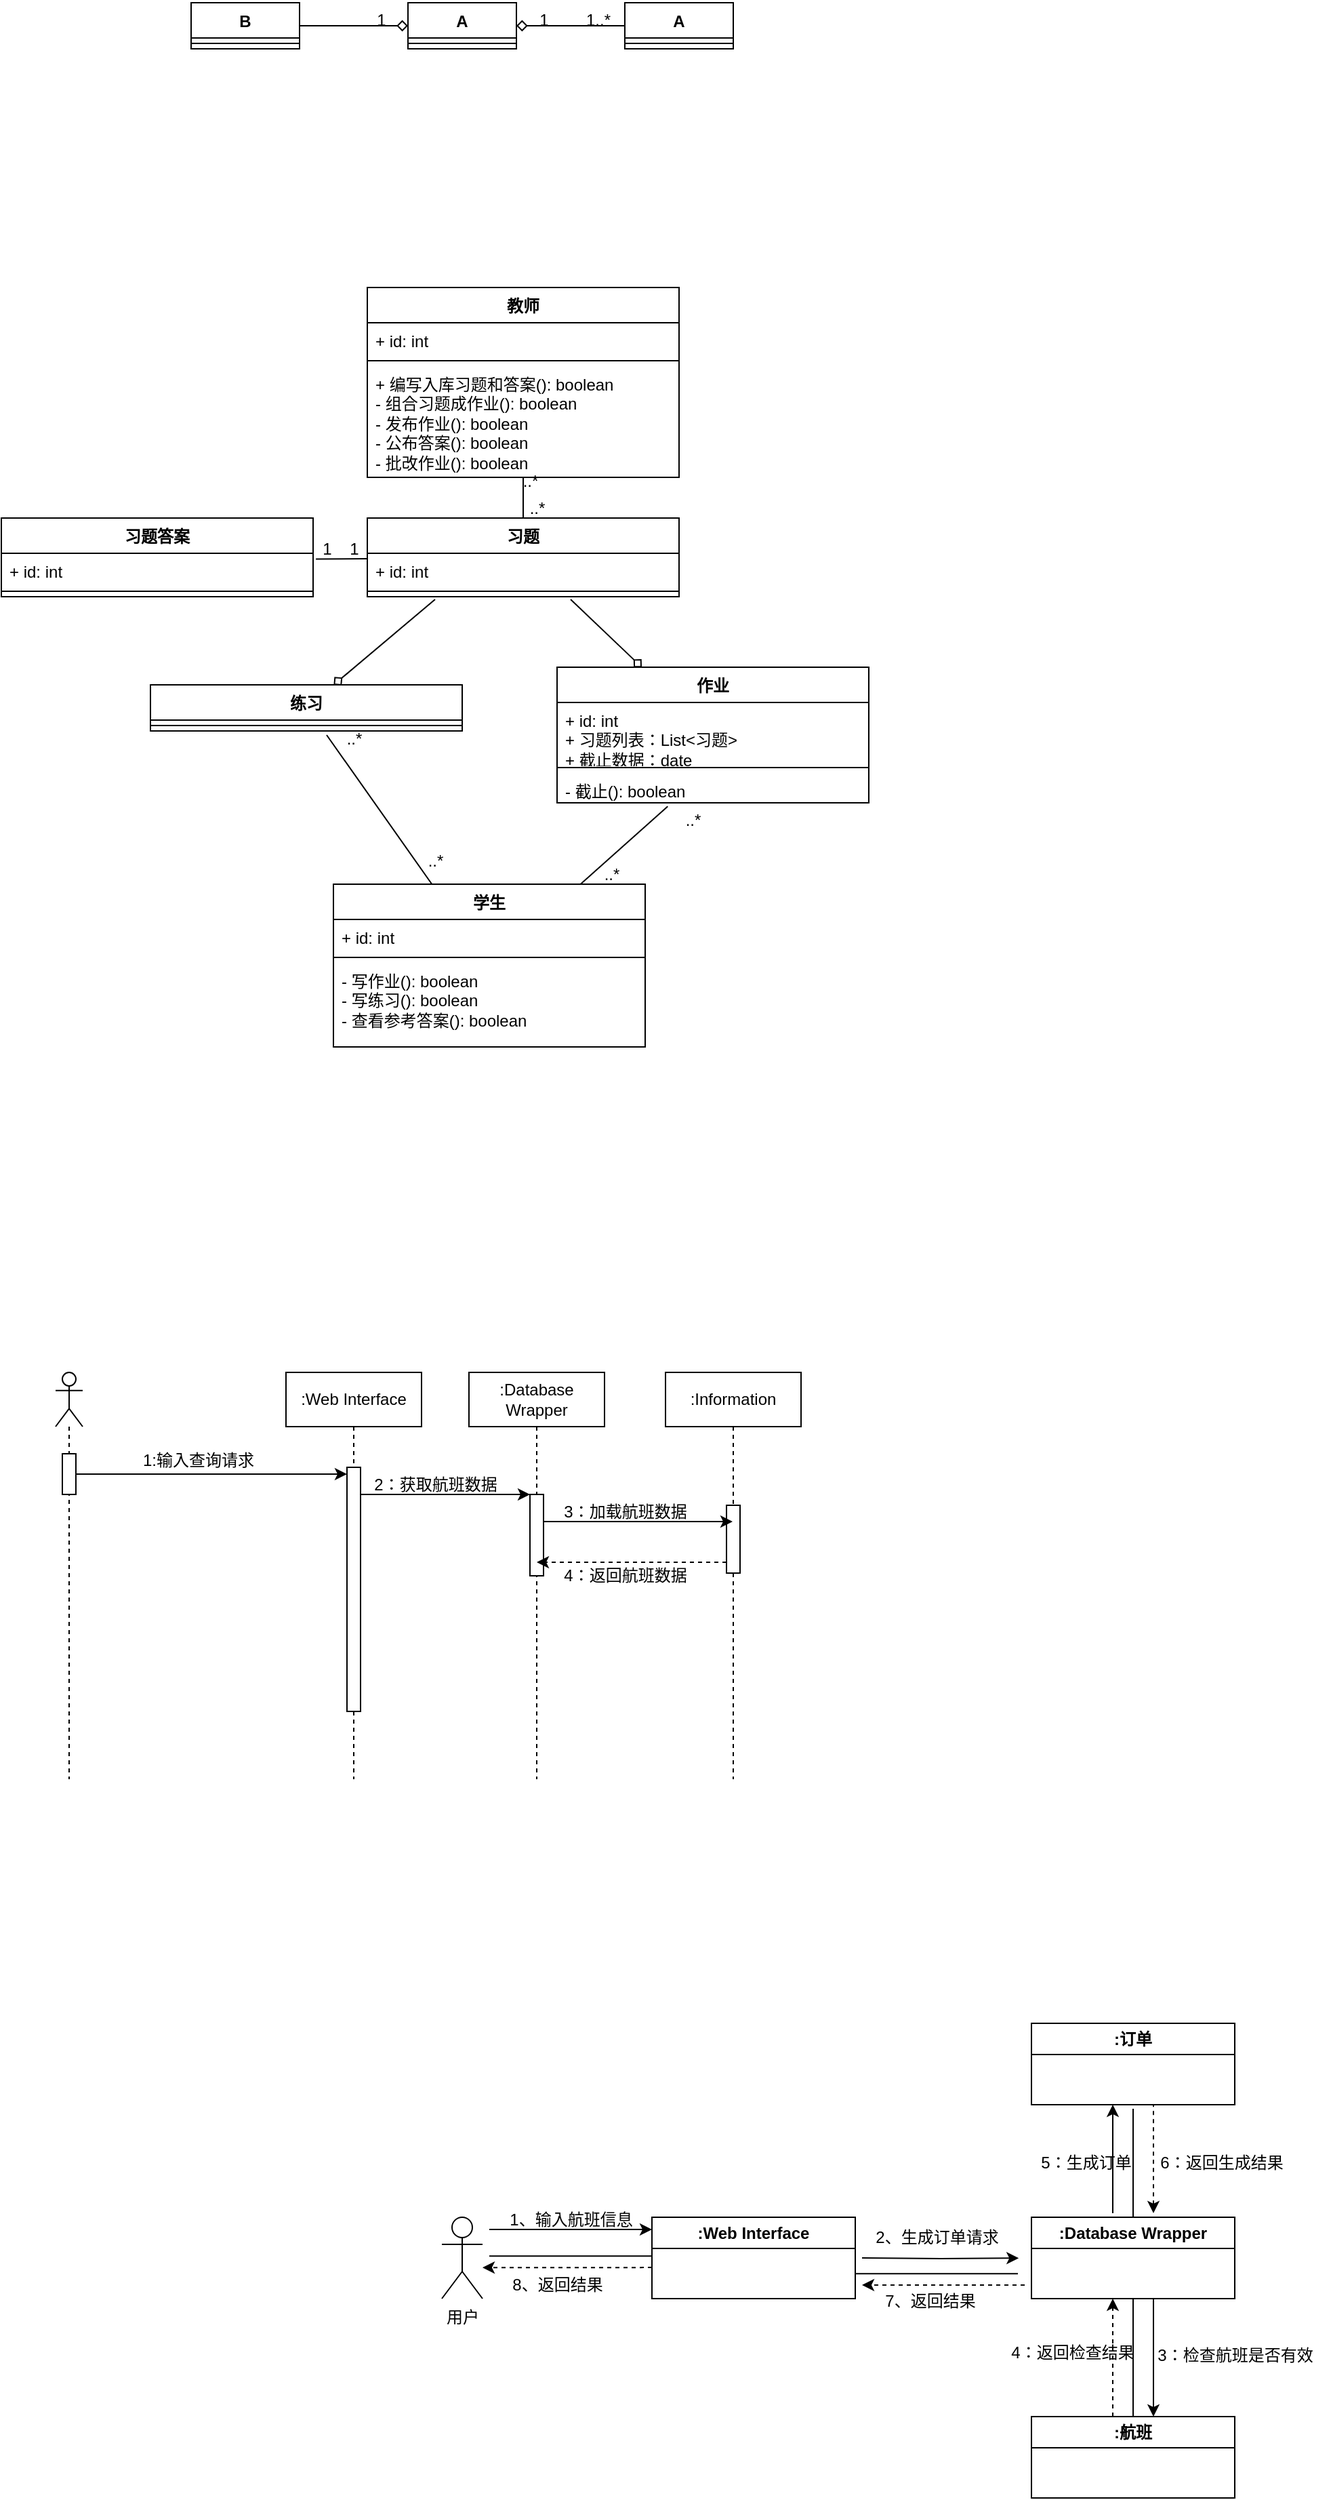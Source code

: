 <mxfile version="22.1.4" type="github">
  <diagram name="第 1 页" id="yxxtLZjnxe9j1lW8a8r0">
    <mxGraphModel dx="1054" dy="607" grid="1" gridSize="10" guides="1" tooltips="1" connect="1" arrows="1" fold="1" page="1" pageScale="1" pageWidth="3300" pageHeight="4681" math="0" shadow="0">
      <root>
        <mxCell id="0" />
        <mxCell id="1" parent="0" />
        <mxCell id="qTDh2ZvKY7jQ9mrS4ECN-1" value="B" style="swimlane;fontStyle=1;align=center;verticalAlign=top;childLayout=stackLayout;horizontal=1;startSize=26;horizontalStack=0;resizeParent=1;resizeParentMax=0;resizeLast=0;collapsible=1;marginBottom=0;whiteSpace=wrap;html=1;" vertex="1" parent="1">
          <mxGeometry x="240" y="280" width="80" height="34" as="geometry" />
        </mxCell>
        <mxCell id="qTDh2ZvKY7jQ9mrS4ECN-3" value="" style="line;strokeWidth=1;fillColor=none;align=left;verticalAlign=middle;spacingTop=-1;spacingLeft=3;spacingRight=3;rotatable=0;labelPosition=right;points=[];portConstraint=eastwest;strokeColor=inherit;" vertex="1" parent="qTDh2ZvKY7jQ9mrS4ECN-1">
          <mxGeometry y="26" width="80" height="8" as="geometry" />
        </mxCell>
        <mxCell id="qTDh2ZvKY7jQ9mrS4ECN-17" value="C" style="swimlane;fontStyle=1;align=center;verticalAlign=top;childLayout=stackLayout;horizontal=1;startSize=26;horizontalStack=0;resizeParent=1;resizeParentMax=0;resizeLast=0;collapsible=1;marginBottom=0;whiteSpace=wrap;html=1;" vertex="1" parent="1">
          <mxGeometry x="560" y="280" width="80" height="34" as="geometry" />
        </mxCell>
        <mxCell id="qTDh2ZvKY7jQ9mrS4ECN-18" value="" style="line;strokeWidth=1;fillColor=none;align=left;verticalAlign=middle;spacingTop=-1;spacingLeft=3;spacingRight=3;rotatable=0;labelPosition=right;points=[];portConstraint=eastwest;strokeColor=inherit;" vertex="1" parent="qTDh2ZvKY7jQ9mrS4ECN-17">
          <mxGeometry y="26" width="80" height="8" as="geometry" />
        </mxCell>
        <mxCell id="qTDh2ZvKY7jQ9mrS4ECN-26" value="" style="edgeStyle=orthogonalEdgeStyle;rounded=0;orthogonalLoop=1;jettySize=auto;html=1;endArrow=none;endFill=0;startArrow=diamond;startFill=0;" edge="1" parent="1" source="qTDh2ZvKY7jQ9mrS4ECN-19" target="qTDh2ZvKY7jQ9mrS4ECN-24">
          <mxGeometry relative="1" as="geometry" />
        </mxCell>
        <mxCell id="qTDh2ZvKY7jQ9mrS4ECN-27" value="" style="edgeStyle=orthogonalEdgeStyle;rounded=0;orthogonalLoop=1;jettySize=auto;html=1;entryX=1;entryY=0.5;entryDx=0;entryDy=0;endArrow=none;endFill=0;startArrow=diamond;startFill=0;" edge="1" parent="1" source="qTDh2ZvKY7jQ9mrS4ECN-19" target="qTDh2ZvKY7jQ9mrS4ECN-1">
          <mxGeometry relative="1" as="geometry">
            <Array as="points" />
          </mxGeometry>
        </mxCell>
        <mxCell id="qTDh2ZvKY7jQ9mrS4ECN-19" value="A" style="swimlane;fontStyle=1;align=center;verticalAlign=top;childLayout=stackLayout;horizontal=1;startSize=26;horizontalStack=0;resizeParent=1;resizeParentMax=0;resizeLast=0;collapsible=1;marginBottom=0;whiteSpace=wrap;html=1;" vertex="1" parent="1">
          <mxGeometry x="400" y="280" width="80" height="34" as="geometry" />
        </mxCell>
        <mxCell id="qTDh2ZvKY7jQ9mrS4ECN-20" value="" style="line;strokeWidth=1;fillColor=none;align=left;verticalAlign=middle;spacingTop=-1;spacingLeft=3;spacingRight=3;rotatable=0;labelPosition=right;points=[];portConstraint=eastwest;strokeColor=inherit;" vertex="1" parent="qTDh2ZvKY7jQ9mrS4ECN-19">
          <mxGeometry y="26" width="80" height="8" as="geometry" />
        </mxCell>
        <mxCell id="qTDh2ZvKY7jQ9mrS4ECN-24" value="A" style="swimlane;fontStyle=1;align=center;verticalAlign=top;childLayout=stackLayout;horizontal=1;startSize=26;horizontalStack=0;resizeParent=1;resizeParentMax=0;resizeLast=0;collapsible=1;marginBottom=0;whiteSpace=wrap;html=1;" vertex="1" parent="1">
          <mxGeometry x="560" y="280" width="80" height="34" as="geometry" />
        </mxCell>
        <mxCell id="qTDh2ZvKY7jQ9mrS4ECN-25" value="" style="line;strokeWidth=1;fillColor=none;align=left;verticalAlign=middle;spacingTop=-1;spacingLeft=3;spacingRight=3;rotatable=0;labelPosition=right;points=[];portConstraint=eastwest;strokeColor=inherit;" vertex="1" parent="qTDh2ZvKY7jQ9mrS4ECN-24">
          <mxGeometry y="26" width="80" height="8" as="geometry" />
        </mxCell>
        <mxCell id="qTDh2ZvKY7jQ9mrS4ECN-29" value="1..*" style="text;html=1;align=center;verticalAlign=middle;resizable=0;points=[];autosize=1;strokeColor=none;fillColor=none;" vertex="1" parent="1">
          <mxGeometry x="520" y="278" width="40" height="30" as="geometry" />
        </mxCell>
        <mxCell id="qTDh2ZvKY7jQ9mrS4ECN-31" value="1" style="text;html=1;align=center;verticalAlign=middle;resizable=0;points=[];autosize=1;strokeColor=none;fillColor=none;" vertex="1" parent="1">
          <mxGeometry x="485" y="278" width="30" height="30" as="geometry" />
        </mxCell>
        <mxCell id="qTDh2ZvKY7jQ9mrS4ECN-32" value="1" style="text;html=1;align=center;verticalAlign=middle;resizable=0;points=[];autosize=1;strokeColor=none;fillColor=none;" vertex="1" parent="1">
          <mxGeometry x="365" y="278" width="30" height="30" as="geometry" />
        </mxCell>
        <mxCell id="qTDh2ZvKY7jQ9mrS4ECN-60" value="" style="edgeStyle=orthogonalEdgeStyle;rounded=0;orthogonalLoop=1;jettySize=auto;html=1;entryX=0.5;entryY=0;entryDx=0;entryDy=0;endArrow=none;endFill=0;" edge="1" parent="1" source="qTDh2ZvKY7jQ9mrS4ECN-33" target="qTDh2ZvKY7jQ9mrS4ECN-42">
          <mxGeometry relative="1" as="geometry">
            <Array as="points">
              <mxPoint x="485" y="650" />
              <mxPoint x="485" y="650" />
            </Array>
          </mxGeometry>
        </mxCell>
        <mxCell id="qTDh2ZvKY7jQ9mrS4ECN-33" value="教师" style="swimlane;fontStyle=1;align=center;verticalAlign=top;childLayout=stackLayout;horizontal=1;startSize=26;horizontalStack=0;resizeParent=1;resizeParentMax=0;resizeLast=0;collapsible=1;marginBottom=0;whiteSpace=wrap;html=1;" vertex="1" parent="1">
          <mxGeometry x="370" y="490" width="230" height="140" as="geometry" />
        </mxCell>
        <mxCell id="qTDh2ZvKY7jQ9mrS4ECN-34" value="+ id: int" style="text;strokeColor=none;fillColor=none;align=left;verticalAlign=top;spacingLeft=4;spacingRight=4;overflow=hidden;rotatable=0;points=[[0,0.5],[1,0.5]];portConstraint=eastwest;whiteSpace=wrap;html=1;" vertex="1" parent="qTDh2ZvKY7jQ9mrS4ECN-33">
          <mxGeometry y="26" width="230" height="24" as="geometry" />
        </mxCell>
        <mxCell id="qTDh2ZvKY7jQ9mrS4ECN-35" value="" style="line;strokeWidth=1;fillColor=none;align=left;verticalAlign=middle;spacingTop=-1;spacingLeft=3;spacingRight=3;rotatable=0;labelPosition=right;points=[];portConstraint=eastwest;strokeColor=inherit;" vertex="1" parent="qTDh2ZvKY7jQ9mrS4ECN-33">
          <mxGeometry y="50" width="230" height="8" as="geometry" />
        </mxCell>
        <mxCell id="qTDh2ZvKY7jQ9mrS4ECN-36" value="+ 编写入库习题和答案(): boolean&lt;br&gt;- 组合习题成作业(): boolean&lt;br&gt;- 发布作业(): boolean&lt;br&gt;- 公布答案(): boolean&lt;br&gt;- 批改作业(): boolean" style="text;strokeColor=none;fillColor=none;align=left;verticalAlign=top;spacingLeft=4;spacingRight=4;overflow=hidden;rotatable=0;points=[[0,0.5],[1,0.5]];portConstraint=eastwest;whiteSpace=wrap;html=1;" vertex="1" parent="qTDh2ZvKY7jQ9mrS4ECN-33">
          <mxGeometry y="58" width="230" height="82" as="geometry" />
        </mxCell>
        <mxCell id="qTDh2ZvKY7jQ9mrS4ECN-65" value="" style="rounded=0;orthogonalLoop=1;jettySize=auto;html=1;endArrow=none;endFill=0;" edge="1" parent="1" source="qTDh2ZvKY7jQ9mrS4ECN-38">
          <mxGeometry relative="1" as="geometry">
            <mxPoint x="340" y="820" as="targetPoint" />
          </mxGeometry>
        </mxCell>
        <mxCell id="qTDh2ZvKY7jQ9mrS4ECN-66" value="" style="rounded=0;orthogonalLoop=1;jettySize=auto;html=1;entryX=0.355;entryY=1.119;entryDx=0;entryDy=0;entryPerimeter=0;endArrow=none;endFill=0;" edge="1" parent="1" source="qTDh2ZvKY7jQ9mrS4ECN-38" target="qTDh2ZvKY7jQ9mrS4ECN-56">
          <mxGeometry relative="1" as="geometry" />
        </mxCell>
        <mxCell id="qTDh2ZvKY7jQ9mrS4ECN-38" value="学生" style="swimlane;fontStyle=1;align=center;verticalAlign=top;childLayout=stackLayout;horizontal=1;startSize=26;horizontalStack=0;resizeParent=1;resizeParentMax=0;resizeLast=0;collapsible=1;marginBottom=0;whiteSpace=wrap;html=1;" vertex="1" parent="1">
          <mxGeometry x="345" y="930" width="230" height="120" as="geometry" />
        </mxCell>
        <mxCell id="qTDh2ZvKY7jQ9mrS4ECN-39" value="+ id: int" style="text;strokeColor=none;fillColor=none;align=left;verticalAlign=top;spacingLeft=4;spacingRight=4;overflow=hidden;rotatable=0;points=[[0,0.5],[1,0.5]];portConstraint=eastwest;whiteSpace=wrap;html=1;" vertex="1" parent="qTDh2ZvKY7jQ9mrS4ECN-38">
          <mxGeometry y="26" width="230" height="24" as="geometry" />
        </mxCell>
        <mxCell id="qTDh2ZvKY7jQ9mrS4ECN-40" value="" style="line;strokeWidth=1;fillColor=none;align=left;verticalAlign=middle;spacingTop=-1;spacingLeft=3;spacingRight=3;rotatable=0;labelPosition=right;points=[];portConstraint=eastwest;strokeColor=inherit;" vertex="1" parent="qTDh2ZvKY7jQ9mrS4ECN-38">
          <mxGeometry y="50" width="230" height="8" as="geometry" />
        </mxCell>
        <mxCell id="qTDh2ZvKY7jQ9mrS4ECN-41" value="- 写作业(): boolean&lt;br&gt;- 写练习(): boolean&lt;br&gt;- 查看参考答案(): boolean&lt;br&gt;&lt;div&gt;&lt;br&gt;&lt;/div&gt;&lt;div&gt;&lt;br&gt;&lt;/div&gt;" style="text;strokeColor=none;fillColor=none;align=left;verticalAlign=top;spacingLeft=4;spacingRight=4;overflow=hidden;rotatable=0;points=[[0,0.5],[1,0.5]];portConstraint=eastwest;whiteSpace=wrap;html=1;" vertex="1" parent="qTDh2ZvKY7jQ9mrS4ECN-38">
          <mxGeometry y="58" width="230" height="62" as="geometry" />
        </mxCell>
        <mxCell id="qTDh2ZvKY7jQ9mrS4ECN-57" value="" style="rounded=0;orthogonalLoop=1;jettySize=auto;html=1;entryX=1.009;entryY=0.179;entryDx=0;entryDy=0;entryPerimeter=0;endArrow=none;endFill=0;" edge="1" parent="1" source="qTDh2ZvKY7jQ9mrS4ECN-42" target="qTDh2ZvKY7jQ9mrS4ECN-47">
          <mxGeometry relative="1" as="geometry" />
        </mxCell>
        <mxCell id="qTDh2ZvKY7jQ9mrS4ECN-42" value="习题" style="swimlane;fontStyle=1;align=center;verticalAlign=top;childLayout=stackLayout;horizontal=1;startSize=26;horizontalStack=0;resizeParent=1;resizeParentMax=0;resizeLast=0;collapsible=1;marginBottom=0;whiteSpace=wrap;html=1;" vertex="1" parent="1">
          <mxGeometry x="370" y="660" width="230" height="58" as="geometry" />
        </mxCell>
        <mxCell id="qTDh2ZvKY7jQ9mrS4ECN-43" value="+ id: int" style="text;strokeColor=none;fillColor=none;align=left;verticalAlign=top;spacingLeft=4;spacingRight=4;overflow=hidden;rotatable=0;points=[[0,0.5],[1,0.5]];portConstraint=eastwest;whiteSpace=wrap;html=1;" vertex="1" parent="qTDh2ZvKY7jQ9mrS4ECN-42">
          <mxGeometry y="26" width="230" height="24" as="geometry" />
        </mxCell>
        <mxCell id="qTDh2ZvKY7jQ9mrS4ECN-44" value="" style="line;strokeWidth=1;fillColor=none;align=left;verticalAlign=middle;spacingTop=-1;spacingLeft=3;spacingRight=3;rotatable=0;labelPosition=right;points=[];portConstraint=eastwest;strokeColor=inherit;" vertex="1" parent="qTDh2ZvKY7jQ9mrS4ECN-42">
          <mxGeometry y="50" width="230" height="8" as="geometry" />
        </mxCell>
        <mxCell id="qTDh2ZvKY7jQ9mrS4ECN-46" value="习题答案" style="swimlane;fontStyle=1;align=center;verticalAlign=top;childLayout=stackLayout;horizontal=1;startSize=26;horizontalStack=0;resizeParent=1;resizeParentMax=0;resizeLast=0;collapsible=1;marginBottom=0;whiteSpace=wrap;html=1;" vertex="1" parent="1">
          <mxGeometry x="100" y="660" width="230" height="58" as="geometry" />
        </mxCell>
        <mxCell id="qTDh2ZvKY7jQ9mrS4ECN-47" value="+ id: int" style="text;strokeColor=none;fillColor=none;align=left;verticalAlign=top;spacingLeft=4;spacingRight=4;overflow=hidden;rotatable=0;points=[[0,0.5],[1,0.5]];portConstraint=eastwest;whiteSpace=wrap;html=1;" vertex="1" parent="qTDh2ZvKY7jQ9mrS4ECN-46">
          <mxGeometry y="26" width="230" height="24" as="geometry" />
        </mxCell>
        <mxCell id="qTDh2ZvKY7jQ9mrS4ECN-48" value="" style="line;strokeWidth=1;fillColor=none;align=left;verticalAlign=middle;spacingTop=-1;spacingLeft=3;spacingRight=3;rotatable=0;labelPosition=right;points=[];portConstraint=eastwest;strokeColor=inherit;" vertex="1" parent="qTDh2ZvKY7jQ9mrS4ECN-46">
          <mxGeometry y="50" width="230" height="8" as="geometry" />
        </mxCell>
        <mxCell id="qTDh2ZvKY7jQ9mrS4ECN-63" value="" style="rounded=0;orthogonalLoop=1;jettySize=auto;html=1;endArrow=none;endFill=0;startArrow=diamond;startFill=0;" edge="1" parent="1" source="qTDh2ZvKY7jQ9mrS4ECN-49">
          <mxGeometry relative="1" as="geometry">
            <mxPoint x="420" y="720" as="targetPoint" />
          </mxGeometry>
        </mxCell>
        <mxCell id="qTDh2ZvKY7jQ9mrS4ECN-49" value="练习" style="swimlane;fontStyle=1;align=center;verticalAlign=top;childLayout=stackLayout;horizontal=1;startSize=26;horizontalStack=0;resizeParent=1;resizeParentMax=0;resizeLast=0;collapsible=1;marginBottom=0;whiteSpace=wrap;html=1;" vertex="1" parent="1">
          <mxGeometry x="210" y="783" width="230" height="34" as="geometry" />
        </mxCell>
        <mxCell id="qTDh2ZvKY7jQ9mrS4ECN-51" value="" style="line;strokeWidth=1;fillColor=none;align=left;verticalAlign=middle;spacingTop=-1;spacingLeft=3;spacingRight=3;rotatable=0;labelPosition=right;points=[];portConstraint=eastwest;strokeColor=inherit;" vertex="1" parent="qTDh2ZvKY7jQ9mrS4ECN-49">
          <mxGeometry y="26" width="230" height="8" as="geometry" />
        </mxCell>
        <mxCell id="qTDh2ZvKY7jQ9mrS4ECN-64" value="" style="rounded=0;orthogonalLoop=1;jettySize=auto;html=1;endArrow=none;endFill=0;startArrow=diamond;startFill=0;" edge="1" parent="1" source="qTDh2ZvKY7jQ9mrS4ECN-53">
          <mxGeometry relative="1" as="geometry">
            <mxPoint x="520" y="720" as="targetPoint" />
          </mxGeometry>
        </mxCell>
        <mxCell id="qTDh2ZvKY7jQ9mrS4ECN-53" value="作业" style="swimlane;fontStyle=1;align=center;verticalAlign=top;childLayout=stackLayout;horizontal=1;startSize=26;horizontalStack=0;resizeParent=1;resizeParentMax=0;resizeLast=0;collapsible=1;marginBottom=0;whiteSpace=wrap;html=1;" vertex="1" parent="1">
          <mxGeometry x="510" y="770" width="230" height="100" as="geometry" />
        </mxCell>
        <mxCell id="qTDh2ZvKY7jQ9mrS4ECN-54" value="+ id: int&lt;br style=&quot;border-color: var(--border-color);&quot;&gt;+ 习题列表：List&amp;lt;习题&amp;gt;&lt;br&gt;+ 截止数据：date" style="text;strokeColor=none;fillColor=none;align=left;verticalAlign=top;spacingLeft=4;spacingRight=4;overflow=hidden;rotatable=0;points=[[0,0.5],[1,0.5]];portConstraint=eastwest;whiteSpace=wrap;html=1;" vertex="1" parent="qTDh2ZvKY7jQ9mrS4ECN-53">
          <mxGeometry y="26" width="230" height="44" as="geometry" />
        </mxCell>
        <mxCell id="qTDh2ZvKY7jQ9mrS4ECN-55" value="" style="line;strokeWidth=1;fillColor=none;align=left;verticalAlign=middle;spacingTop=-1;spacingLeft=3;spacingRight=3;rotatable=0;labelPosition=right;points=[];portConstraint=eastwest;strokeColor=inherit;" vertex="1" parent="qTDh2ZvKY7jQ9mrS4ECN-53">
          <mxGeometry y="70" width="230" height="8" as="geometry" />
        </mxCell>
        <mxCell id="qTDh2ZvKY7jQ9mrS4ECN-56" value="- 截止(): boolean" style="text;strokeColor=none;fillColor=none;align=left;verticalAlign=top;spacingLeft=4;spacingRight=4;overflow=hidden;rotatable=0;points=[[0,0.5],[1,0.5]];portConstraint=eastwest;whiteSpace=wrap;html=1;" vertex="1" parent="qTDh2ZvKY7jQ9mrS4ECN-53">
          <mxGeometry y="78" width="230" height="22" as="geometry" />
        </mxCell>
        <mxCell id="qTDh2ZvKY7jQ9mrS4ECN-58" value="1" style="text;html=1;align=center;verticalAlign=middle;resizable=0;points=[];autosize=1;strokeColor=none;fillColor=none;" vertex="1" parent="1">
          <mxGeometry x="325" y="668" width="30" height="30" as="geometry" />
        </mxCell>
        <mxCell id="qTDh2ZvKY7jQ9mrS4ECN-59" value="1" style="text;html=1;align=center;verticalAlign=middle;resizable=0;points=[];autosize=1;strokeColor=none;fillColor=none;" vertex="1" parent="1">
          <mxGeometry x="345" y="668" width="30" height="30" as="geometry" />
        </mxCell>
        <mxCell id="qTDh2ZvKY7jQ9mrS4ECN-62" value="..*" style="text;html=1;align=center;verticalAlign=middle;resizable=0;points=[];autosize=1;strokeColor=none;fillColor=none;" vertex="1" parent="1">
          <mxGeometry x="480" y="638" width="30" height="30" as="geometry" />
        </mxCell>
        <mxCell id="qTDh2ZvKY7jQ9mrS4ECN-67" value="..*" style="text;html=1;align=center;verticalAlign=middle;resizable=0;points=[];autosize=1;strokeColor=none;fillColor=none;" vertex="1" parent="1">
          <mxGeometry x="345" y="808" width="30" height="30" as="geometry" />
        </mxCell>
        <mxCell id="qTDh2ZvKY7jQ9mrS4ECN-68" value="..*" style="text;html=1;align=center;verticalAlign=middle;resizable=0;points=[];autosize=1;strokeColor=none;fillColor=none;" vertex="1" parent="1">
          <mxGeometry x="405" y="898" width="30" height="30" as="geometry" />
        </mxCell>
        <mxCell id="qTDh2ZvKY7jQ9mrS4ECN-69" value="..*" style="text;html=1;align=center;verticalAlign=middle;resizable=0;points=[];autosize=1;strokeColor=none;fillColor=none;" vertex="1" parent="1">
          <mxGeometry x="595" y="868" width="30" height="30" as="geometry" />
        </mxCell>
        <mxCell id="qTDh2ZvKY7jQ9mrS4ECN-70" value="..*" style="text;html=1;align=center;verticalAlign=middle;resizable=0;points=[];autosize=1;strokeColor=none;fillColor=none;" vertex="1" parent="1">
          <mxGeometry x="535" y="908" width="30" height="30" as="geometry" />
        </mxCell>
        <mxCell id="qTDh2ZvKY7jQ9mrS4ECN-71" value="..*" style="text;html=1;align=center;verticalAlign=middle;resizable=0;points=[];autosize=1;strokeColor=none;fillColor=none;" vertex="1" parent="1">
          <mxGeometry x="475" y="618" width="30" height="30" as="geometry" />
        </mxCell>
        <mxCell id="qTDh2ZvKY7jQ9mrS4ECN-81" value=":Web Interface" style="shape=umlLifeline;perimeter=lifelinePerimeter;whiteSpace=wrap;html=1;container=1;dropTarget=0;collapsible=0;recursiveResize=0;outlineConnect=0;portConstraint=eastwest;newEdgeStyle={&quot;curved&quot;:0,&quot;rounded&quot;:0};" vertex="1" parent="1">
          <mxGeometry x="310" y="1290" width="100" height="300" as="geometry" />
        </mxCell>
        <mxCell id="qTDh2ZvKY7jQ9mrS4ECN-83" value="" style="html=1;points=[[0,0,0,0,5],[0,1,0,0,-5],[1,0,0,0,5],[1,1,0,0,-5]];perimeter=orthogonalPerimeter;outlineConnect=0;targetShapes=umlLifeline;portConstraint=eastwest;newEdgeStyle={&quot;curved&quot;:0,&quot;rounded&quot;:0};" vertex="1" parent="qTDh2ZvKY7jQ9mrS4ECN-81">
          <mxGeometry x="45" y="70" width="10" height="180" as="geometry" />
        </mxCell>
        <mxCell id="qTDh2ZvKY7jQ9mrS4ECN-82" value="" style="shape=umlLifeline;perimeter=lifelinePerimeter;whiteSpace=wrap;html=1;container=1;dropTarget=0;collapsible=0;recursiveResize=0;outlineConnect=0;portConstraint=eastwest;newEdgeStyle={&quot;curved&quot;:0,&quot;rounded&quot;:0};participant=umlActor;" vertex="1" parent="1">
          <mxGeometry x="140" y="1290" width="20" height="300" as="geometry" />
        </mxCell>
        <mxCell id="qTDh2ZvKY7jQ9mrS4ECN-86" value="" style="html=1;points=[[0,0,0,0,5],[0,1,0,0,-5],[1,0,0,0,5],[1,1,0,0,-5]];perimeter=orthogonalPerimeter;outlineConnect=0;targetShapes=umlLifeline;portConstraint=eastwest;newEdgeStyle={&quot;curved&quot;:0,&quot;rounded&quot;:0};" vertex="1" parent="qTDh2ZvKY7jQ9mrS4ECN-82">
          <mxGeometry x="5" y="60" width="10" height="30" as="geometry" />
        </mxCell>
        <mxCell id="qTDh2ZvKY7jQ9mrS4ECN-84" value=":Database Wrapper" style="shape=umlLifeline;perimeter=lifelinePerimeter;whiteSpace=wrap;html=1;container=1;dropTarget=0;collapsible=0;recursiveResize=0;outlineConnect=0;portConstraint=eastwest;newEdgeStyle={&quot;curved&quot;:0,&quot;rounded&quot;:0};" vertex="1" parent="1">
          <mxGeometry x="445" y="1290" width="100" height="300" as="geometry" />
        </mxCell>
        <mxCell id="qTDh2ZvKY7jQ9mrS4ECN-90" value="" style="html=1;points=[[0,0,0,0,5],[0,1,0,0,-5],[1,0,0,0,5],[1,1,0,0,-5]];perimeter=orthogonalPerimeter;outlineConnect=0;targetShapes=umlLifeline;portConstraint=eastwest;newEdgeStyle={&quot;curved&quot;:0,&quot;rounded&quot;:0};" vertex="1" parent="qTDh2ZvKY7jQ9mrS4ECN-84">
          <mxGeometry x="45" y="90" width="10" height="60" as="geometry" />
        </mxCell>
        <mxCell id="qTDh2ZvKY7jQ9mrS4ECN-85" value=":Information&lt;br&gt;" style="shape=umlLifeline;perimeter=lifelinePerimeter;whiteSpace=wrap;html=1;container=1;dropTarget=0;collapsible=0;recursiveResize=0;outlineConnect=0;portConstraint=eastwest;newEdgeStyle={&quot;curved&quot;:0,&quot;rounded&quot;:0};" vertex="1" parent="1">
          <mxGeometry x="590" y="1290" width="100" height="300" as="geometry" />
        </mxCell>
        <mxCell id="qTDh2ZvKY7jQ9mrS4ECN-93" value="" style="html=1;points=[[0,0,0,0,5],[0,1,0,0,-5],[1,0,0,0,5],[1,1,0,0,-5]];perimeter=orthogonalPerimeter;outlineConnect=0;targetShapes=umlLifeline;portConstraint=eastwest;newEdgeStyle={&quot;curved&quot;:0,&quot;rounded&quot;:0};" vertex="1" parent="qTDh2ZvKY7jQ9mrS4ECN-85">
          <mxGeometry x="45" y="98" width="10" height="50" as="geometry" />
        </mxCell>
        <mxCell id="qTDh2ZvKY7jQ9mrS4ECN-87" value="" style="edgeStyle=orthogonalEdgeStyle;rounded=0;orthogonalLoop=1;jettySize=auto;html=1;curved=0;entryX=0;entryY=0;entryDx=0;entryDy=5;entryPerimeter=0;" edge="1" parent="1" source="qTDh2ZvKY7jQ9mrS4ECN-86" target="qTDh2ZvKY7jQ9mrS4ECN-83">
          <mxGeometry relative="1" as="geometry">
            <mxPoint x="290" y="1365" as="targetPoint" />
          </mxGeometry>
        </mxCell>
        <mxCell id="qTDh2ZvKY7jQ9mrS4ECN-88" value="1:输入查询请求" style="text;html=1;align=center;verticalAlign=middle;resizable=0;points=[];autosize=1;strokeColor=none;fillColor=none;" vertex="1" parent="1">
          <mxGeometry x="190" y="1340" width="110" height="30" as="geometry" />
        </mxCell>
        <mxCell id="qTDh2ZvKY7jQ9mrS4ECN-89" value="" style="edgeStyle=orthogonalEdgeStyle;rounded=0;orthogonalLoop=1;jettySize=auto;html=1;curved=0;" edge="1" parent="1" source="qTDh2ZvKY7jQ9mrS4ECN-83" target="qTDh2ZvKY7jQ9mrS4ECN-90">
          <mxGeometry relative="1" as="geometry">
            <mxPoint x="440" y="1450" as="targetPoint" />
            <Array as="points">
              <mxPoint x="460" y="1380" />
              <mxPoint x="460" y="1380" />
            </Array>
          </mxGeometry>
        </mxCell>
        <mxCell id="qTDh2ZvKY7jQ9mrS4ECN-92" value="2：获取航班数据" style="text;html=1;align=center;verticalAlign=middle;resizable=0;points=[];autosize=1;strokeColor=none;fillColor=none;" vertex="1" parent="1">
          <mxGeometry x="365" y="1358" width="110" height="30" as="geometry" />
        </mxCell>
        <mxCell id="qTDh2ZvKY7jQ9mrS4ECN-94" value="" style="edgeStyle=orthogonalEdgeStyle;rounded=0;orthogonalLoop=1;jettySize=auto;html=1;curved=0;" edge="1" parent="1" source="qTDh2ZvKY7jQ9mrS4ECN-90" target="qTDh2ZvKY7jQ9mrS4ECN-85">
          <mxGeometry relative="1" as="geometry">
            <mxPoint x="580" y="1420" as="targetPoint" />
            <Array as="points">
              <mxPoint x="560" y="1400" />
              <mxPoint x="560" y="1400" />
            </Array>
          </mxGeometry>
        </mxCell>
        <mxCell id="qTDh2ZvKY7jQ9mrS4ECN-95" value="3：加载航班数据" style="text;html=1;align=center;verticalAlign=middle;resizable=0;points=[];autosize=1;strokeColor=none;fillColor=none;" vertex="1" parent="1">
          <mxGeometry x="505" y="1378" width="110" height="30" as="geometry" />
        </mxCell>
        <mxCell id="qTDh2ZvKY7jQ9mrS4ECN-96" value="" style="edgeStyle=orthogonalEdgeStyle;rounded=0;orthogonalLoop=1;jettySize=auto;html=1;curved=0;dashed=1;" edge="1" parent="1" source="qTDh2ZvKY7jQ9mrS4ECN-93" target="qTDh2ZvKY7jQ9mrS4ECN-84">
          <mxGeometry relative="1" as="geometry">
            <Array as="points">
              <mxPoint x="580" y="1430" />
              <mxPoint x="580" y="1430" />
            </Array>
          </mxGeometry>
        </mxCell>
        <mxCell id="qTDh2ZvKY7jQ9mrS4ECN-97" value="4：返回航班数据" style="text;html=1;align=center;verticalAlign=middle;resizable=0;points=[];autosize=1;strokeColor=none;fillColor=none;" vertex="1" parent="1">
          <mxGeometry x="505" y="1425" width="110" height="30" as="geometry" />
        </mxCell>
        <mxCell id="qTDh2ZvKY7jQ9mrS4ECN-121" value="" style="edgeStyle=orthogonalEdgeStyle;rounded=0;orthogonalLoop=1;jettySize=auto;html=1;endArrow=none;endFill=0;" edge="1" parent="1">
          <mxGeometry relative="1" as="geometry">
            <mxPoint x="730" y="1954.62" as="sourcePoint" />
            <mxPoint x="850" y="1954.62" as="targetPoint" />
          </mxGeometry>
        </mxCell>
        <mxCell id="qTDh2ZvKY7jQ9mrS4ECN-122" value="" style="edgeStyle=orthogonalEdgeStyle;rounded=0;orthogonalLoop=1;jettySize=auto;html=1;" edge="1" parent="1">
          <mxGeometry relative="1" as="geometry">
            <mxPoint x="460.0" y="1922" as="sourcePoint" />
            <mxPoint x="580.0" y="1922" as="targetPoint" />
          </mxGeometry>
        </mxCell>
        <mxCell id="qTDh2ZvKY7jQ9mrS4ECN-123" value="用户" style="shape=umlActor;verticalLabelPosition=bottom;verticalAlign=top;html=1;outlineConnect=0;" vertex="1" parent="1">
          <mxGeometry x="425" y="1913" width="30" height="60" as="geometry" />
        </mxCell>
        <mxCell id="qTDh2ZvKY7jQ9mrS4ECN-124" value="" style="edgeStyle=orthogonalEdgeStyle;rounded=0;orthogonalLoop=1;jettySize=auto;html=1;entryX=-0.02;entryY=0.049;entryDx=0;entryDy=0;entryPerimeter=0;" edge="1" parent="1">
          <mxGeometry relative="1" as="geometry">
            <mxPoint x="735" y="1943.004" as="sourcePoint" />
            <mxPoint x="850.6" y="1943.116" as="targetPoint" />
          </mxGeometry>
        </mxCell>
        <mxCell id="qTDh2ZvKY7jQ9mrS4ECN-125" value="" style="edgeStyle=orthogonalEdgeStyle;rounded=0;orthogonalLoop=1;jettySize=auto;html=1;dashed=1;" edge="1" parent="1" target="qTDh2ZvKY7jQ9mrS4ECN-123">
          <mxGeometry relative="1" as="geometry">
            <mxPoint x="470" y="1950" as="targetPoint" />
            <Array as="points">
              <mxPoint x="530" y="1950" />
              <mxPoint x="530" y="1950" />
            </Array>
            <mxPoint x="580" y="1950.053" as="sourcePoint" />
          </mxGeometry>
        </mxCell>
        <mxCell id="qTDh2ZvKY7jQ9mrS4ECN-127" value="1、输入航班信息" style="text;html=1;align=center;verticalAlign=middle;resizable=0;points=[];autosize=1;strokeColor=none;fillColor=none;" vertex="1" parent="1">
          <mxGeometry x="465" y="1900" width="110" height="30" as="geometry" />
        </mxCell>
        <mxCell id="qTDh2ZvKY7jQ9mrS4ECN-134" value="2、生成订单请求" style="text;html=1;align=center;verticalAlign=middle;resizable=0;points=[];autosize=1;strokeColor=none;fillColor=none;" vertex="1" parent="1">
          <mxGeometry x="735" y="1913" width="110" height="30" as="geometry" />
        </mxCell>
        <mxCell id="qTDh2ZvKY7jQ9mrS4ECN-135" value="" style="edgeStyle=orthogonalEdgeStyle;rounded=0;orthogonalLoop=1;jettySize=auto;html=1;endArrow=none;endFill=0;" edge="1" parent="1">
          <mxGeometry relative="1" as="geometry">
            <mxPoint x="460" y="1941.62" as="sourcePoint" />
            <mxPoint x="580" y="1941.62" as="targetPoint" />
          </mxGeometry>
        </mxCell>
        <mxCell id="qTDh2ZvKY7jQ9mrS4ECN-137" value="" style="edgeStyle=orthogonalEdgeStyle;rounded=0;orthogonalLoop=1;jettySize=auto;html=1;dashed=1;" edge="1" parent="1">
          <mxGeometry relative="1" as="geometry">
            <mxPoint x="855" y="1963" as="sourcePoint" />
            <mxPoint x="735" y="1963" as="targetPoint" />
            <Array as="points">
              <mxPoint x="805" y="1963" />
              <mxPoint x="805" y="1963" />
            </Array>
          </mxGeometry>
        </mxCell>
        <mxCell id="qTDh2ZvKY7jQ9mrS4ECN-140" value="7、返回结果" style="text;html=1;align=center;verticalAlign=middle;resizable=0;points=[];autosize=1;strokeColor=none;fillColor=none;" vertex="1" parent="1">
          <mxGeometry x="740" y="1960" width="90" height="30" as="geometry" />
        </mxCell>
        <mxCell id="qTDh2ZvKY7jQ9mrS4ECN-150" value="" style="edgeStyle=orthogonalEdgeStyle;rounded=0;orthogonalLoop=1;jettySize=auto;html=1;endArrow=none;endFill=0;" edge="1" parent="1" source="qTDh2ZvKY7jQ9mrS4ECN-145">
          <mxGeometry relative="1" as="geometry">
            <mxPoint x="935" y="1833" as="targetPoint" />
          </mxGeometry>
        </mxCell>
        <mxCell id="qTDh2ZvKY7jQ9mrS4ECN-145" value=":Database Wrapper" style="swimlane;whiteSpace=wrap;html=1;startSize=23;" vertex="1" collapsed="1" parent="1">
          <mxGeometry x="860" y="1913" width="150" height="60" as="geometry">
            <mxRectangle x="1640" y="2340" width="120" height="50" as="alternateBounds" />
          </mxGeometry>
        </mxCell>
        <mxCell id="qTDh2ZvKY7jQ9mrS4ECN-147" value=":Web Interface" style="swimlane;whiteSpace=wrap;html=1;startSize=23;" vertex="1" collapsed="1" parent="1">
          <mxGeometry x="580" y="1913" width="150" height="60" as="geometry">
            <mxRectangle x="1640" y="2340" width="120" height="50" as="alternateBounds" />
          </mxGeometry>
        </mxCell>
        <mxCell id="qTDh2ZvKY7jQ9mrS4ECN-151" value="" style="edgeStyle=orthogonalEdgeStyle;rounded=0;orthogonalLoop=1;jettySize=auto;html=1;entryX=0.5;entryY=1;entryDx=0;entryDy=0;endArrow=none;endFill=0;" edge="1" parent="1" source="qTDh2ZvKY7jQ9mrS4ECN-148" target="qTDh2ZvKY7jQ9mrS4ECN-145">
          <mxGeometry relative="1" as="geometry">
            <mxPoint x="935" y="2000" as="targetPoint" />
          </mxGeometry>
        </mxCell>
        <mxCell id="qTDh2ZvKY7jQ9mrS4ECN-148" value=":航班" style="swimlane;whiteSpace=wrap;html=1;startSize=23;" vertex="1" collapsed="1" parent="1">
          <mxGeometry x="860" y="2060" width="150" height="60" as="geometry">
            <mxRectangle x="1640" y="2340" width="120" height="50" as="alternateBounds" />
          </mxGeometry>
        </mxCell>
        <mxCell id="qTDh2ZvKY7jQ9mrS4ECN-149" value=":订单" style="swimlane;whiteSpace=wrap;html=1;startSize=23;" vertex="1" collapsed="1" parent="1">
          <mxGeometry x="860" y="1770" width="150" height="60" as="geometry">
            <mxRectangle x="1640" y="2340" width="120" height="50" as="alternateBounds" />
          </mxGeometry>
        </mxCell>
        <mxCell id="qTDh2ZvKY7jQ9mrS4ECN-153" value="" style="edgeStyle=orthogonalEdgeStyle;rounded=0;orthogonalLoop=1;jettySize=auto;html=1;entryX=0.5;entryY=1;entryDx=0;entryDy=0;endArrow=none;endFill=0;startArrow=classic;startFill=1;" edge="1" parent="1">
          <mxGeometry relative="1" as="geometry">
            <mxPoint x="950" y="1973" as="targetPoint" />
            <mxPoint x="950" y="2060" as="sourcePoint" />
          </mxGeometry>
        </mxCell>
        <mxCell id="qTDh2ZvKY7jQ9mrS4ECN-154" value="" style="edgeStyle=orthogonalEdgeStyle;rounded=0;orthogonalLoop=1;jettySize=auto;html=1;entryX=0.5;entryY=1;entryDx=0;entryDy=0;endArrow=classic;endFill=1;dashed=1;" edge="1" parent="1">
          <mxGeometry relative="1" as="geometry">
            <mxPoint x="920" y="1973" as="targetPoint" />
            <mxPoint x="920" y="2060" as="sourcePoint" />
          </mxGeometry>
        </mxCell>
        <mxCell id="qTDh2ZvKY7jQ9mrS4ECN-157" value="" style="edgeStyle=orthogonalEdgeStyle;rounded=0;orthogonalLoop=1;jettySize=auto;html=1;endArrow=none;endFill=0;startArrow=classic;startFill=1;dashed=1;" edge="1" parent="1">
          <mxGeometry relative="1" as="geometry">
            <mxPoint x="950" y="1830" as="targetPoint" />
            <mxPoint x="950" y="1910" as="sourcePoint" />
          </mxGeometry>
        </mxCell>
        <mxCell id="qTDh2ZvKY7jQ9mrS4ECN-158" value="" style="edgeStyle=orthogonalEdgeStyle;rounded=0;orthogonalLoop=1;jettySize=auto;html=1;endArrow=classic;endFill=1;" edge="1" parent="1">
          <mxGeometry relative="1" as="geometry">
            <mxPoint x="920" y="1830" as="targetPoint" />
            <mxPoint x="920" y="1910" as="sourcePoint" />
          </mxGeometry>
        </mxCell>
        <mxCell id="qTDh2ZvKY7jQ9mrS4ECN-159" value="3：检查航班是否有效" style="text;html=1;align=center;verticalAlign=middle;resizable=0;points=[];autosize=1;strokeColor=none;fillColor=none;" vertex="1" parent="1">
          <mxGeometry x="940" y="2000" width="140" height="30" as="geometry" />
        </mxCell>
        <mxCell id="qTDh2ZvKY7jQ9mrS4ECN-160" value="4：返回检查结果" style="text;html=1;align=center;verticalAlign=middle;resizable=0;points=[];autosize=1;strokeColor=none;fillColor=none;" vertex="1" parent="1">
          <mxGeometry x="835" y="1998" width="110" height="30" as="geometry" />
        </mxCell>
        <mxCell id="qTDh2ZvKY7jQ9mrS4ECN-161" value="5：生成订单" style="text;html=1;align=center;verticalAlign=middle;resizable=0;points=[];autosize=1;strokeColor=none;fillColor=none;" vertex="1" parent="1">
          <mxGeometry x="855" y="1858" width="90" height="30" as="geometry" />
        </mxCell>
        <mxCell id="qTDh2ZvKY7jQ9mrS4ECN-162" value="6：返回生成结果" style="text;html=1;align=center;verticalAlign=middle;resizable=0;points=[];autosize=1;strokeColor=none;fillColor=none;" vertex="1" parent="1">
          <mxGeometry x="945" y="1858" width="110" height="30" as="geometry" />
        </mxCell>
        <mxCell id="qTDh2ZvKY7jQ9mrS4ECN-163" value="8、返回结果" style="text;html=1;align=center;verticalAlign=middle;resizable=0;points=[];autosize=1;strokeColor=none;fillColor=none;" vertex="1" parent="1">
          <mxGeometry x="465" y="1948" width="90" height="30" as="geometry" />
        </mxCell>
      </root>
    </mxGraphModel>
  </diagram>
</mxfile>
